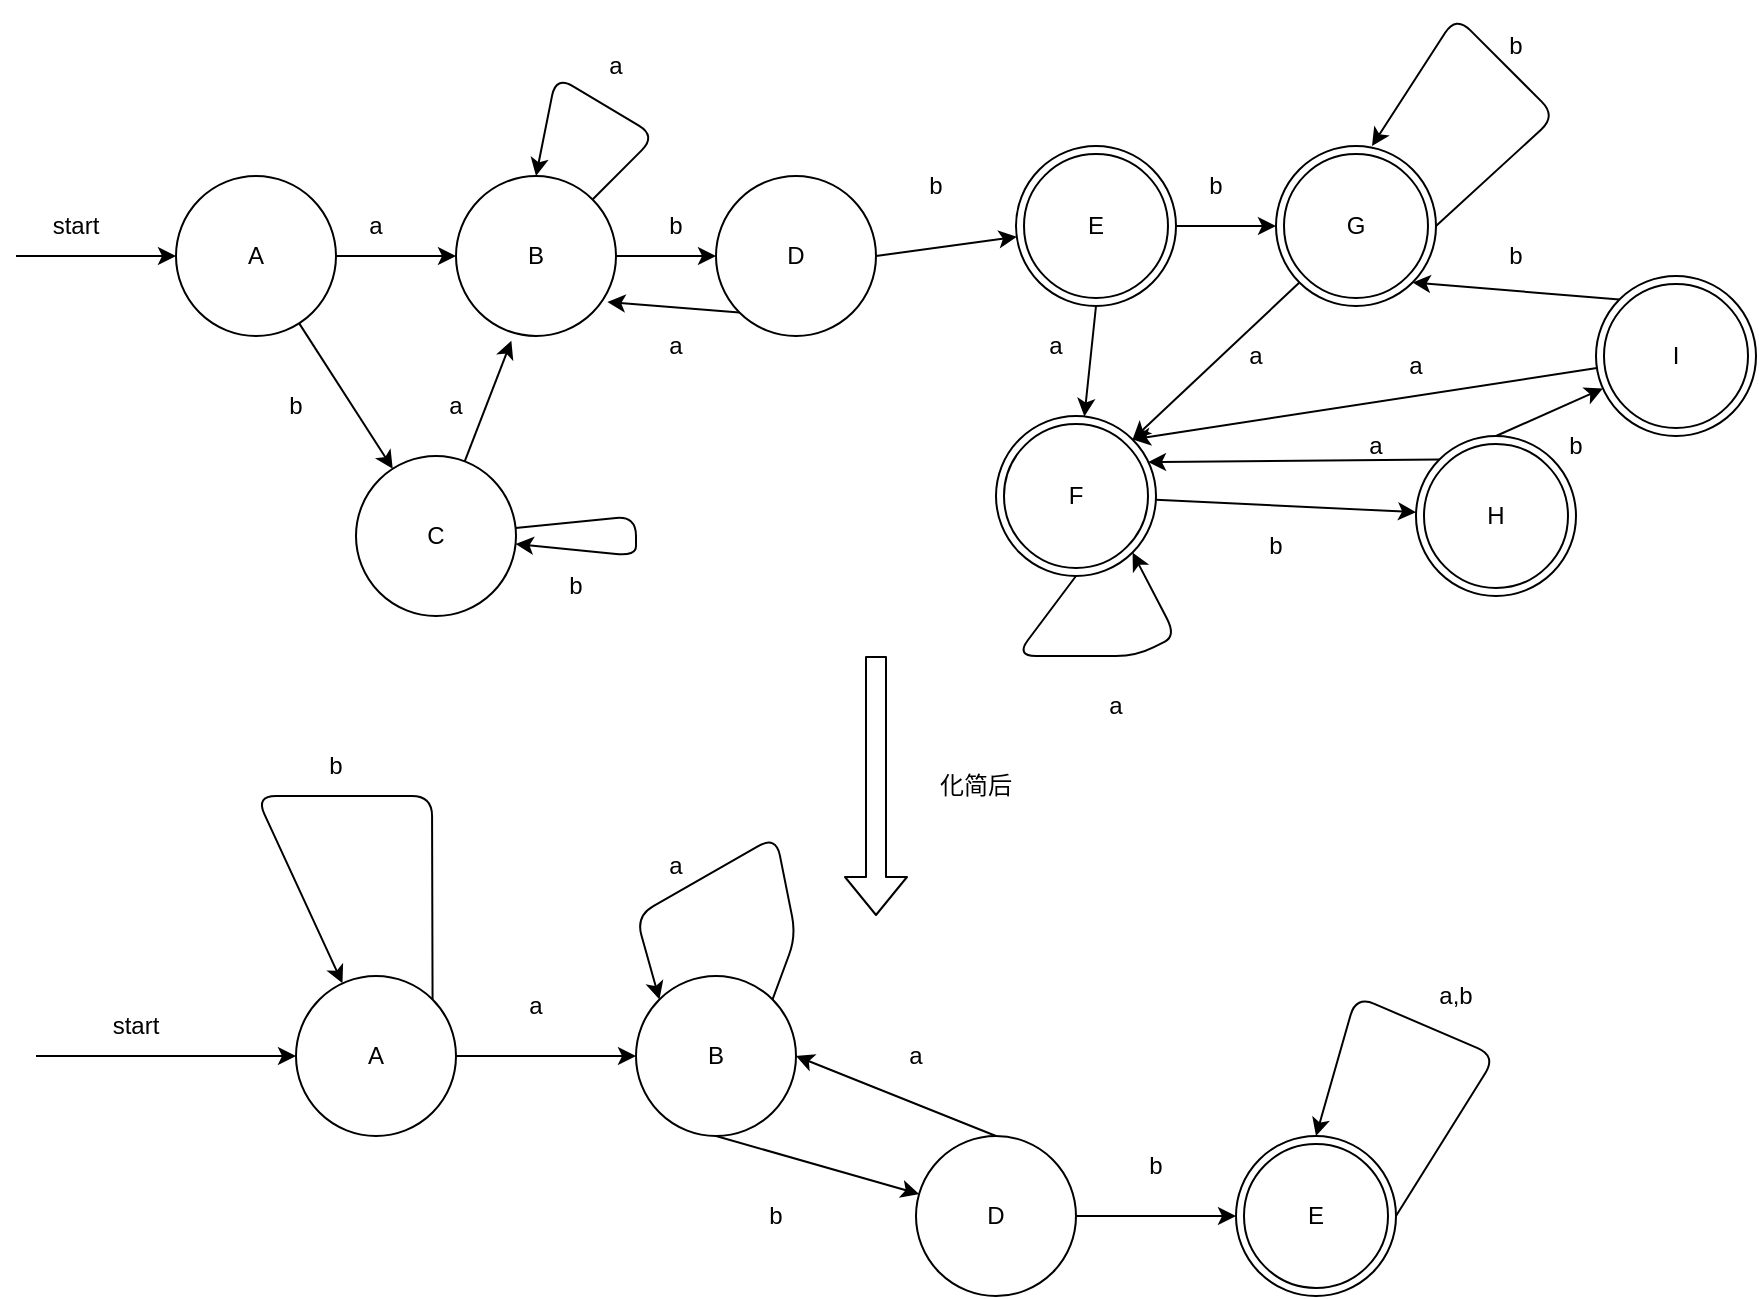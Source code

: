 <mxfile>
    <diagram id="FgPtdX14mEeJtoLW_BrE" name="第 1 页">
        <mxGraphModel dx="701" dy="724" grid="1" gridSize="10" guides="1" tooltips="1" connect="1" arrows="1" fold="1" page="1" pageScale="1" pageWidth="1600" pageHeight="900" math="0" shadow="0">
            <root>
                <mxCell id="0"/>
                <mxCell id="1" parent="0"/>
                <mxCell id="5" style="edgeStyle=none;html=1;" edge="1" parent="1" source="2" target="6">
                    <mxGeometry relative="1" as="geometry">
                        <mxPoint x="260" y="280" as="targetPoint"/>
                    </mxGeometry>
                </mxCell>
                <mxCell id="11" style="edgeStyle=none;html=1;" edge="1" parent="1" source="2" target="12">
                    <mxGeometry relative="1" as="geometry">
                        <mxPoint x="200" y="390" as="targetPoint"/>
                    </mxGeometry>
                </mxCell>
                <mxCell id="2" value="A" style="ellipse;whiteSpace=wrap;html=1;aspect=fixed;" vertex="1" parent="1">
                    <mxGeometry x="90" y="240" width="80" height="80" as="geometry"/>
                </mxCell>
                <mxCell id="3" value="" style="endArrow=classic;html=1;entryX=0;entryY=0.5;entryDx=0;entryDy=0;" edge="1" parent="1" target="2">
                    <mxGeometry width="50" height="50" relative="1" as="geometry">
                        <mxPoint x="10" y="280" as="sourcePoint"/>
                        <mxPoint x="260" y="270" as="targetPoint"/>
                    </mxGeometry>
                </mxCell>
                <mxCell id="4" value="start" style="text;html=1;strokeColor=none;fillColor=none;align=center;verticalAlign=middle;whiteSpace=wrap;rounded=0;" vertex="1" parent="1">
                    <mxGeometry x="10" y="250" width="60" height="30" as="geometry"/>
                </mxCell>
                <mxCell id="7" style="edgeStyle=none;html=1;exitX=1;exitY=0.5;exitDx=0;exitDy=0;" edge="1" parent="1" source="6" target="8">
                    <mxGeometry relative="1" as="geometry">
                        <mxPoint x="380" y="280" as="targetPoint"/>
                    </mxGeometry>
                </mxCell>
                <mxCell id="14" style="edgeStyle=none;html=1;exitX=1;exitY=0;exitDx=0;exitDy=0;entryX=0.5;entryY=0;entryDx=0;entryDy=0;" edge="1" parent="1" source="6" target="6">
                    <mxGeometry relative="1" as="geometry">
                        <mxPoint x="250" y="190" as="targetPoint"/>
                        <Array as="points">
                            <mxPoint x="330" y="220"/>
                            <mxPoint x="280" y="190"/>
                        </Array>
                    </mxGeometry>
                </mxCell>
                <mxCell id="6" value="B" style="ellipse;whiteSpace=wrap;html=1;aspect=fixed;" vertex="1" parent="1">
                    <mxGeometry x="230" y="240" width="80" height="80" as="geometry"/>
                </mxCell>
                <mxCell id="20" style="edgeStyle=none;html=1;exitX=0;exitY=1;exitDx=0;exitDy=0;entryX=0.946;entryY=0.788;entryDx=0;entryDy=0;entryPerimeter=0;" edge="1" parent="1" source="8" target="6">
                    <mxGeometry relative="1" as="geometry"/>
                </mxCell>
                <mxCell id="22" style="edgeStyle=none;html=1;exitX=1;exitY=0.5;exitDx=0;exitDy=0;" edge="1" parent="1" source="8" target="23">
                    <mxGeometry relative="1" as="geometry">
                        <mxPoint x="560" y="250" as="targetPoint"/>
                    </mxGeometry>
                </mxCell>
                <mxCell id="8" value="D" style="ellipse;whiteSpace=wrap;html=1;aspect=fixed;" vertex="1" parent="1">
                    <mxGeometry x="360" y="240" width="80" height="80" as="geometry"/>
                </mxCell>
                <mxCell id="9" value="a" style="text;html=1;strokeColor=none;fillColor=none;align=center;verticalAlign=middle;whiteSpace=wrap;rounded=0;" vertex="1" parent="1">
                    <mxGeometry x="160" y="250" width="60" height="30" as="geometry"/>
                </mxCell>
                <mxCell id="10" value="b" style="text;html=1;strokeColor=none;fillColor=none;align=center;verticalAlign=middle;whiteSpace=wrap;rounded=0;" vertex="1" parent="1">
                    <mxGeometry x="310" y="250" width="60" height="30" as="geometry"/>
                </mxCell>
                <mxCell id="16" style="edgeStyle=none;html=1;entryX=0.346;entryY=1.029;entryDx=0;entryDy=0;entryPerimeter=0;" edge="1" parent="1" source="12" target="6">
                    <mxGeometry relative="1" as="geometry"/>
                </mxCell>
                <mxCell id="18" style="edgeStyle=none;html=1;" edge="1" parent="1" source="12" target="12">
                    <mxGeometry relative="1" as="geometry">
                        <mxPoint x="330" y="440" as="targetPoint"/>
                        <Array as="points">
                            <mxPoint x="320" y="420"/>
                        </Array>
                    </mxGeometry>
                </mxCell>
                <mxCell id="12" value="C" style="ellipse;whiteSpace=wrap;html=1;aspect=fixed;" vertex="1" parent="1">
                    <mxGeometry x="180" y="380" width="80" height="80" as="geometry"/>
                </mxCell>
                <mxCell id="13" value="b" style="text;html=1;strokeColor=none;fillColor=none;align=center;verticalAlign=middle;whiteSpace=wrap;rounded=0;" vertex="1" parent="1">
                    <mxGeometry x="120" y="340" width="60" height="30" as="geometry"/>
                </mxCell>
                <mxCell id="15" value="a" style="text;html=1;strokeColor=none;fillColor=none;align=center;verticalAlign=middle;whiteSpace=wrap;rounded=0;" vertex="1" parent="1">
                    <mxGeometry x="280" y="170" width="60" height="30" as="geometry"/>
                </mxCell>
                <mxCell id="17" value="a" style="text;html=1;strokeColor=none;fillColor=none;align=center;verticalAlign=middle;whiteSpace=wrap;rounded=0;" vertex="1" parent="1">
                    <mxGeometry x="200" y="340" width="60" height="30" as="geometry"/>
                </mxCell>
                <mxCell id="19" value="b" style="text;html=1;strokeColor=none;fillColor=none;align=center;verticalAlign=middle;whiteSpace=wrap;rounded=0;" vertex="1" parent="1">
                    <mxGeometry x="260" y="430" width="60" height="30" as="geometry"/>
                </mxCell>
                <mxCell id="21" value="a" style="text;html=1;strokeColor=none;fillColor=none;align=center;verticalAlign=middle;whiteSpace=wrap;rounded=0;" vertex="1" parent="1">
                    <mxGeometry x="310" y="310" width="60" height="30" as="geometry"/>
                </mxCell>
                <mxCell id="25" style="edgeStyle=none;html=1;exitX=0.5;exitY=1;exitDx=0;exitDy=0;" edge="1" parent="1" source="23" target="26">
                    <mxGeometry relative="1" as="geometry">
                        <mxPoint x="540" y="350" as="targetPoint"/>
                    </mxGeometry>
                </mxCell>
                <mxCell id="27" style="edgeStyle=none;html=1;exitX=1;exitY=0.5;exitDx=0;exitDy=0;" edge="1" parent="1" source="23" target="28">
                    <mxGeometry relative="1" as="geometry">
                        <mxPoint x="660" y="265" as="targetPoint"/>
                    </mxGeometry>
                </mxCell>
                <mxCell id="23" value="E" style="ellipse;shape=doubleEllipse;whiteSpace=wrap;html=1;aspect=fixed;" vertex="1" parent="1">
                    <mxGeometry x="510" y="225" width="80" height="80" as="geometry"/>
                </mxCell>
                <mxCell id="24" value="b" style="text;html=1;strokeColor=none;fillColor=none;align=center;verticalAlign=middle;whiteSpace=wrap;rounded=0;" vertex="1" parent="1">
                    <mxGeometry x="440" y="230" width="60" height="30" as="geometry"/>
                </mxCell>
                <mxCell id="29" style="edgeStyle=none;html=1;entryX=1;entryY=1;entryDx=0;entryDy=0;exitX=0.5;exitY=1;exitDx=0;exitDy=0;" edge="1" parent="1" source="26" target="26">
                    <mxGeometry relative="1" as="geometry">
                        <mxPoint x="550" y="450" as="targetPoint"/>
                        <mxPoint x="570" y="400" as="sourcePoint"/>
                        <Array as="points">
                            <mxPoint x="510" y="480"/>
                            <mxPoint x="570" y="480"/>
                            <mxPoint x="590" y="470"/>
                        </Array>
                    </mxGeometry>
                </mxCell>
                <mxCell id="30" style="edgeStyle=none;html=1;" edge="1" parent="1" source="26" target="31">
                    <mxGeometry relative="1" as="geometry">
                        <mxPoint x="680" y="400" as="targetPoint"/>
                    </mxGeometry>
                </mxCell>
                <mxCell id="26" value="F" style="ellipse;shape=doubleEllipse;whiteSpace=wrap;html=1;aspect=fixed;" vertex="1" parent="1">
                    <mxGeometry x="500" y="360" width="80" height="80" as="geometry"/>
                </mxCell>
                <mxCell id="32" style="edgeStyle=none;html=1;exitX=0;exitY=1;exitDx=0;exitDy=0;entryX=1;entryY=0;entryDx=0;entryDy=0;" edge="1" parent="1" source="28" target="26">
                    <mxGeometry relative="1" as="geometry"/>
                </mxCell>
                <mxCell id="33" style="edgeStyle=none;html=1;exitX=1;exitY=0.5;exitDx=0;exitDy=0;entryX=0.6;entryY=0;entryDx=0;entryDy=0;entryPerimeter=0;" edge="1" parent="1" source="28" target="28">
                    <mxGeometry relative="1" as="geometry">
                        <mxPoint x="680" y="170" as="targetPoint"/>
                        <Array as="points">
                            <mxPoint x="780" y="210"/>
                            <mxPoint x="730" y="160"/>
                        </Array>
                    </mxGeometry>
                </mxCell>
                <mxCell id="28" value="G" style="ellipse;shape=doubleEllipse;whiteSpace=wrap;html=1;aspect=fixed;" vertex="1" parent="1">
                    <mxGeometry x="640" y="225" width="80" height="80" as="geometry"/>
                </mxCell>
                <mxCell id="34" style="edgeStyle=none;html=1;exitX=0;exitY=0;exitDx=0;exitDy=0;entryX=0.95;entryY=0.288;entryDx=0;entryDy=0;entryPerimeter=0;" edge="1" parent="1" source="31" target="26">
                    <mxGeometry relative="1" as="geometry"/>
                </mxCell>
                <mxCell id="35" style="edgeStyle=none;html=1;exitX=0.5;exitY=0;exitDx=0;exitDy=0;" edge="1" parent="1" source="31" target="36">
                    <mxGeometry relative="1" as="geometry">
                        <mxPoint x="820" y="340" as="targetPoint"/>
                    </mxGeometry>
                </mxCell>
                <mxCell id="31" value="H" style="ellipse;shape=doubleEllipse;whiteSpace=wrap;html=1;aspect=fixed;" vertex="1" parent="1">
                    <mxGeometry x="710" y="370" width="80" height="80" as="geometry"/>
                </mxCell>
                <mxCell id="37" style="edgeStyle=none;html=1;entryX=1;entryY=0;entryDx=0;entryDy=0;" edge="1" parent="1" source="36" target="26">
                    <mxGeometry relative="1" as="geometry"/>
                </mxCell>
                <mxCell id="38" style="edgeStyle=none;html=1;exitX=0;exitY=0;exitDx=0;exitDy=0;entryX=1;entryY=1;entryDx=0;entryDy=0;" edge="1" parent="1" source="36" target="28">
                    <mxGeometry relative="1" as="geometry"/>
                </mxCell>
                <mxCell id="36" value="I" style="ellipse;shape=doubleEllipse;whiteSpace=wrap;html=1;aspect=fixed;" vertex="1" parent="1">
                    <mxGeometry x="800" y="290" width="80" height="80" as="geometry"/>
                </mxCell>
                <mxCell id="39" value="b" style="text;html=1;strokeColor=none;fillColor=none;align=center;verticalAlign=middle;whiteSpace=wrap;rounded=0;" vertex="1" parent="1">
                    <mxGeometry x="580" y="230" width="60" height="30" as="geometry"/>
                </mxCell>
                <mxCell id="40" value="a" style="text;html=1;strokeColor=none;fillColor=none;align=center;verticalAlign=middle;whiteSpace=wrap;rounded=0;" vertex="1" parent="1">
                    <mxGeometry x="500" y="310" width="60" height="30" as="geometry"/>
                </mxCell>
                <mxCell id="41" value="a" style="text;html=1;strokeColor=none;fillColor=none;align=center;verticalAlign=middle;whiteSpace=wrap;rounded=0;" vertex="1" parent="1">
                    <mxGeometry x="530" y="490" width="60" height="30" as="geometry"/>
                </mxCell>
                <mxCell id="42" value="b" style="text;html=1;strokeColor=none;fillColor=none;align=center;verticalAlign=middle;whiteSpace=wrap;rounded=0;" vertex="1" parent="1">
                    <mxGeometry x="610" y="410" width="60" height="30" as="geometry"/>
                </mxCell>
                <mxCell id="43" value="b" style="text;html=1;strokeColor=none;fillColor=none;align=center;verticalAlign=middle;whiteSpace=wrap;rounded=0;" vertex="1" parent="1">
                    <mxGeometry x="730" y="160" width="60" height="30" as="geometry"/>
                </mxCell>
                <mxCell id="44" value="a" style="text;html=1;strokeColor=none;fillColor=none;align=center;verticalAlign=middle;whiteSpace=wrap;rounded=0;" vertex="1" parent="1">
                    <mxGeometry x="600" y="315" width="60" height="30" as="geometry"/>
                </mxCell>
                <mxCell id="45" value="a" style="text;html=1;strokeColor=none;fillColor=none;align=center;verticalAlign=middle;whiteSpace=wrap;rounded=0;" vertex="1" parent="1">
                    <mxGeometry x="660" y="360" width="60" height="30" as="geometry"/>
                </mxCell>
                <mxCell id="46" value="b" style="text;html=1;strokeColor=none;fillColor=none;align=center;verticalAlign=middle;whiteSpace=wrap;rounded=0;" vertex="1" parent="1">
                    <mxGeometry x="760" y="360" width="60" height="30" as="geometry"/>
                </mxCell>
                <mxCell id="47" value="a" style="text;html=1;strokeColor=none;fillColor=none;align=center;verticalAlign=middle;whiteSpace=wrap;rounded=0;" vertex="1" parent="1">
                    <mxGeometry x="680" y="320" width="60" height="30" as="geometry"/>
                </mxCell>
                <mxCell id="48" value="b" style="text;html=1;strokeColor=none;fillColor=none;align=center;verticalAlign=middle;whiteSpace=wrap;rounded=0;" vertex="1" parent="1">
                    <mxGeometry x="730" y="265" width="60" height="30" as="geometry"/>
                </mxCell>
                <mxCell id="49" value="" style="shape=flexArrow;endArrow=classic;html=1;" edge="1" parent="1">
                    <mxGeometry width="50" height="50" relative="1" as="geometry">
                        <mxPoint x="440" y="480" as="sourcePoint"/>
                        <mxPoint x="440" y="610" as="targetPoint"/>
                    </mxGeometry>
                </mxCell>
                <mxCell id="51" value="化简后" style="text;html=1;strokeColor=none;fillColor=none;align=center;verticalAlign=middle;whiteSpace=wrap;rounded=0;" vertex="1" parent="1">
                    <mxGeometry x="460" y="530" width="60" height="30" as="geometry"/>
                </mxCell>
                <mxCell id="55" style="edgeStyle=none;html=1;" edge="1" parent="1" source="52" target="56">
                    <mxGeometry relative="1" as="geometry">
                        <mxPoint x="350" y="680" as="targetPoint"/>
                    </mxGeometry>
                </mxCell>
                <mxCell id="58" style="edgeStyle=none;html=1;exitX=1;exitY=0;exitDx=0;exitDy=0;" edge="1" parent="1" source="52" target="52">
                    <mxGeometry relative="1" as="geometry">
                        <mxPoint x="150" y="550" as="targetPoint"/>
                        <Array as="points">
                            <mxPoint x="218" y="550"/>
                            <mxPoint x="130" y="550"/>
                        </Array>
                    </mxGeometry>
                </mxCell>
                <mxCell id="52" value="A" style="ellipse;whiteSpace=wrap;html=1;aspect=fixed;" vertex="1" parent="1">
                    <mxGeometry x="150" y="640" width="80" height="80" as="geometry"/>
                </mxCell>
                <mxCell id="53" value="" style="endArrow=classic;html=1;entryX=0;entryY=0.5;entryDx=0;entryDy=0;" edge="1" parent="1" target="52">
                    <mxGeometry width="50" height="50" relative="1" as="geometry">
                        <mxPoint x="20" y="680" as="sourcePoint"/>
                        <mxPoint x="380" y="470" as="targetPoint"/>
                    </mxGeometry>
                </mxCell>
                <mxCell id="54" value="start" style="text;html=1;strokeColor=none;fillColor=none;align=center;verticalAlign=middle;whiteSpace=wrap;rounded=0;" vertex="1" parent="1">
                    <mxGeometry x="40" y="650" width="60" height="30" as="geometry"/>
                </mxCell>
                <mxCell id="60" style="edgeStyle=none;html=1;exitX=1;exitY=0;exitDx=0;exitDy=0;entryX=0;entryY=0;entryDx=0;entryDy=0;" edge="1" parent="1" source="56" target="56">
                    <mxGeometry relative="1" as="geometry">
                        <mxPoint x="320" y="600" as="targetPoint"/>
                        <Array as="points">
                            <mxPoint x="400" y="620"/>
                            <mxPoint x="390" y="570"/>
                            <mxPoint x="320" y="610"/>
                        </Array>
                    </mxGeometry>
                </mxCell>
                <mxCell id="62" style="edgeStyle=none;html=1;exitX=0.5;exitY=1;exitDx=0;exitDy=0;" edge="1" parent="1" source="56" target="66">
                    <mxGeometry relative="1" as="geometry">
                        <mxPoint x="424" y="780" as="targetPoint"/>
                    </mxGeometry>
                </mxCell>
                <mxCell id="56" value="B" style="ellipse;whiteSpace=wrap;html=1;aspect=fixed;" vertex="1" parent="1">
                    <mxGeometry x="320" y="640" width="80" height="80" as="geometry"/>
                </mxCell>
                <mxCell id="57" value="a" style="text;html=1;strokeColor=none;fillColor=none;align=center;verticalAlign=middle;whiteSpace=wrap;rounded=0;" vertex="1" parent="1">
                    <mxGeometry x="240" y="640" width="60" height="30" as="geometry"/>
                </mxCell>
                <mxCell id="59" value="b" style="text;html=1;strokeColor=none;fillColor=none;align=center;verticalAlign=middle;whiteSpace=wrap;rounded=0;" vertex="1" parent="1">
                    <mxGeometry x="140" y="520" width="60" height="30" as="geometry"/>
                </mxCell>
                <mxCell id="61" value="a" style="text;html=1;strokeColor=none;fillColor=none;align=center;verticalAlign=middle;whiteSpace=wrap;rounded=0;" vertex="1" parent="1">
                    <mxGeometry x="310" y="570" width="60" height="30" as="geometry"/>
                </mxCell>
                <mxCell id="64" value="b" style="text;html=1;strokeColor=none;fillColor=none;align=center;verticalAlign=middle;whiteSpace=wrap;rounded=0;" vertex="1" parent="1">
                    <mxGeometry x="360" y="745" width="60" height="30" as="geometry"/>
                </mxCell>
                <mxCell id="67" style="edgeStyle=none;html=1;exitX=0.5;exitY=0;exitDx=0;exitDy=0;entryX=1;entryY=0.5;entryDx=0;entryDy=0;" edge="1" parent="1" source="66" target="56">
                    <mxGeometry relative="1" as="geometry"/>
                </mxCell>
                <mxCell id="69" style="edgeStyle=none;html=1;exitX=1;exitY=0.5;exitDx=0;exitDy=0;" edge="1" parent="1" source="66" target="70">
                    <mxGeometry relative="1" as="geometry">
                        <mxPoint x="650" y="760.286" as="targetPoint"/>
                    </mxGeometry>
                </mxCell>
                <mxCell id="66" value="D" style="ellipse;whiteSpace=wrap;html=1;aspect=fixed;" vertex="1" parent="1">
                    <mxGeometry x="460" y="720" width="80" height="80" as="geometry"/>
                </mxCell>
                <mxCell id="68" value="a" style="text;html=1;strokeColor=none;fillColor=none;align=center;verticalAlign=middle;whiteSpace=wrap;rounded=0;" vertex="1" parent="1">
                    <mxGeometry x="430" y="665" width="60" height="30" as="geometry"/>
                </mxCell>
                <mxCell id="72" style="edgeStyle=none;html=1;exitX=1;exitY=0.5;exitDx=0;exitDy=0;entryX=0.5;entryY=0;entryDx=0;entryDy=0;" edge="1" parent="1" source="70" target="70">
                    <mxGeometry relative="1" as="geometry">
                        <mxPoint x="660" y="700" as="targetPoint"/>
                        <Array as="points">
                            <mxPoint x="750" y="680"/>
                            <mxPoint x="680" y="650"/>
                        </Array>
                    </mxGeometry>
                </mxCell>
                <mxCell id="70" value="E" style="ellipse;shape=doubleEllipse;whiteSpace=wrap;html=1;aspect=fixed;" vertex="1" parent="1">
                    <mxGeometry x="620" y="719.996" width="80" height="80" as="geometry"/>
                </mxCell>
                <mxCell id="71" value="b" style="text;html=1;strokeColor=none;fillColor=none;align=center;verticalAlign=middle;whiteSpace=wrap;rounded=0;" vertex="1" parent="1">
                    <mxGeometry x="550" y="720" width="60" height="30" as="geometry"/>
                </mxCell>
                <mxCell id="73" value="a,b" style="text;html=1;strokeColor=none;fillColor=none;align=center;verticalAlign=middle;whiteSpace=wrap;rounded=0;" vertex="1" parent="1">
                    <mxGeometry x="700" y="635" width="60" height="30" as="geometry"/>
                </mxCell>
            </root>
        </mxGraphModel>
    </diagram>
</mxfile>